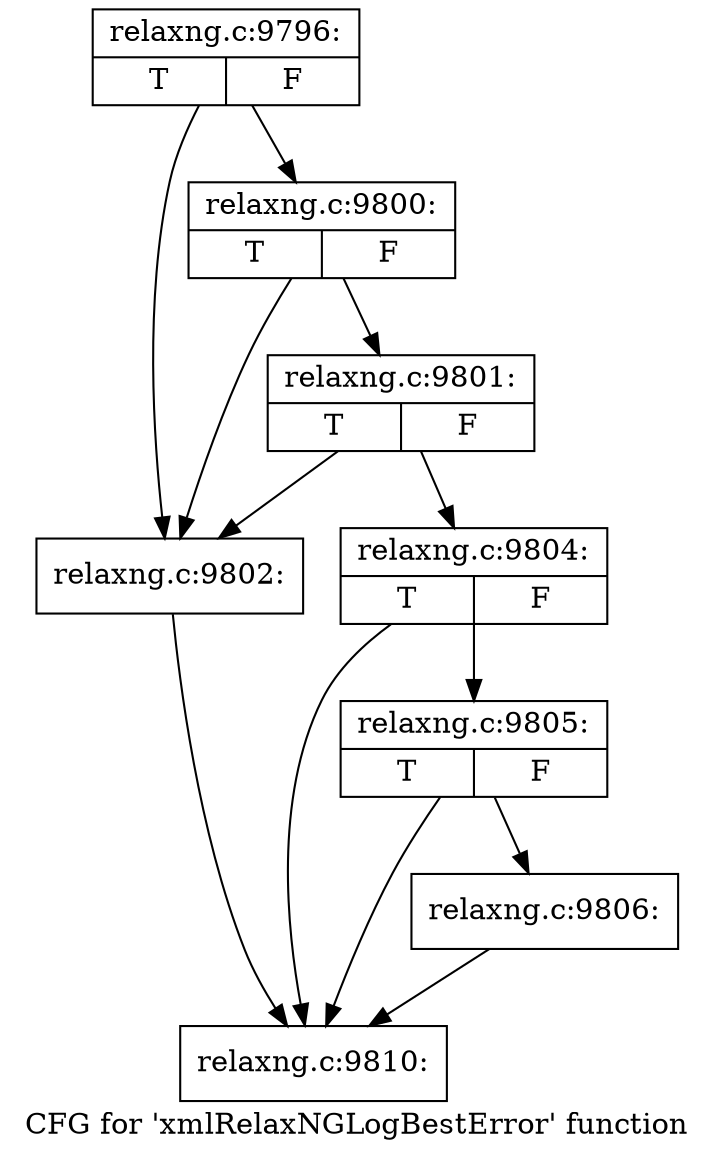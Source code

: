 digraph "CFG for 'xmlRelaxNGLogBestError' function" {
	label="CFG for 'xmlRelaxNGLogBestError' function";

	Node0x555e9c6e84c0 [shape=record,label="{relaxng.c:9796:|{<s0>T|<s1>F}}"];
	Node0x555e9c6e84c0 -> Node0x555e9c6edb60;
	Node0x555e9c6e84c0 -> Node0x555e9c6edc80;
	Node0x555e9c6edc80 [shape=record,label="{relaxng.c:9800:|{<s0>T|<s1>F}}"];
	Node0x555e9c6edc80 -> Node0x555e9c6edb60;
	Node0x555e9c6edc80 -> Node0x555e9c6edc00;
	Node0x555e9c6edc00 [shape=record,label="{relaxng.c:9801:|{<s0>T|<s1>F}}"];
	Node0x555e9c6edc00 -> Node0x555e9c6edb60;
	Node0x555e9c6edc00 -> Node0x555e9c6edbb0;
	Node0x555e9c6edb60 [shape=record,label="{relaxng.c:9802:}"];
	Node0x555e9c6edb60 -> Node0x555e9c6f2690;
	Node0x555e9c6edbb0 [shape=record,label="{relaxng.c:9804:|{<s0>T|<s1>F}}"];
	Node0x555e9c6edbb0 -> Node0x555e9c6f26e0;
	Node0x555e9c6edbb0 -> Node0x555e9c6f2690;
	Node0x555e9c6f26e0 [shape=record,label="{relaxng.c:9805:|{<s0>T|<s1>F}}"];
	Node0x555e9c6f26e0 -> Node0x555e9c6f2640;
	Node0x555e9c6f26e0 -> Node0x555e9c6f2690;
	Node0x555e9c6f2640 [shape=record,label="{relaxng.c:9806:}"];
	Node0x555e9c6f2640 -> Node0x555e9c6f2690;
	Node0x555e9c6f2690 [shape=record,label="{relaxng.c:9810:}"];
}
